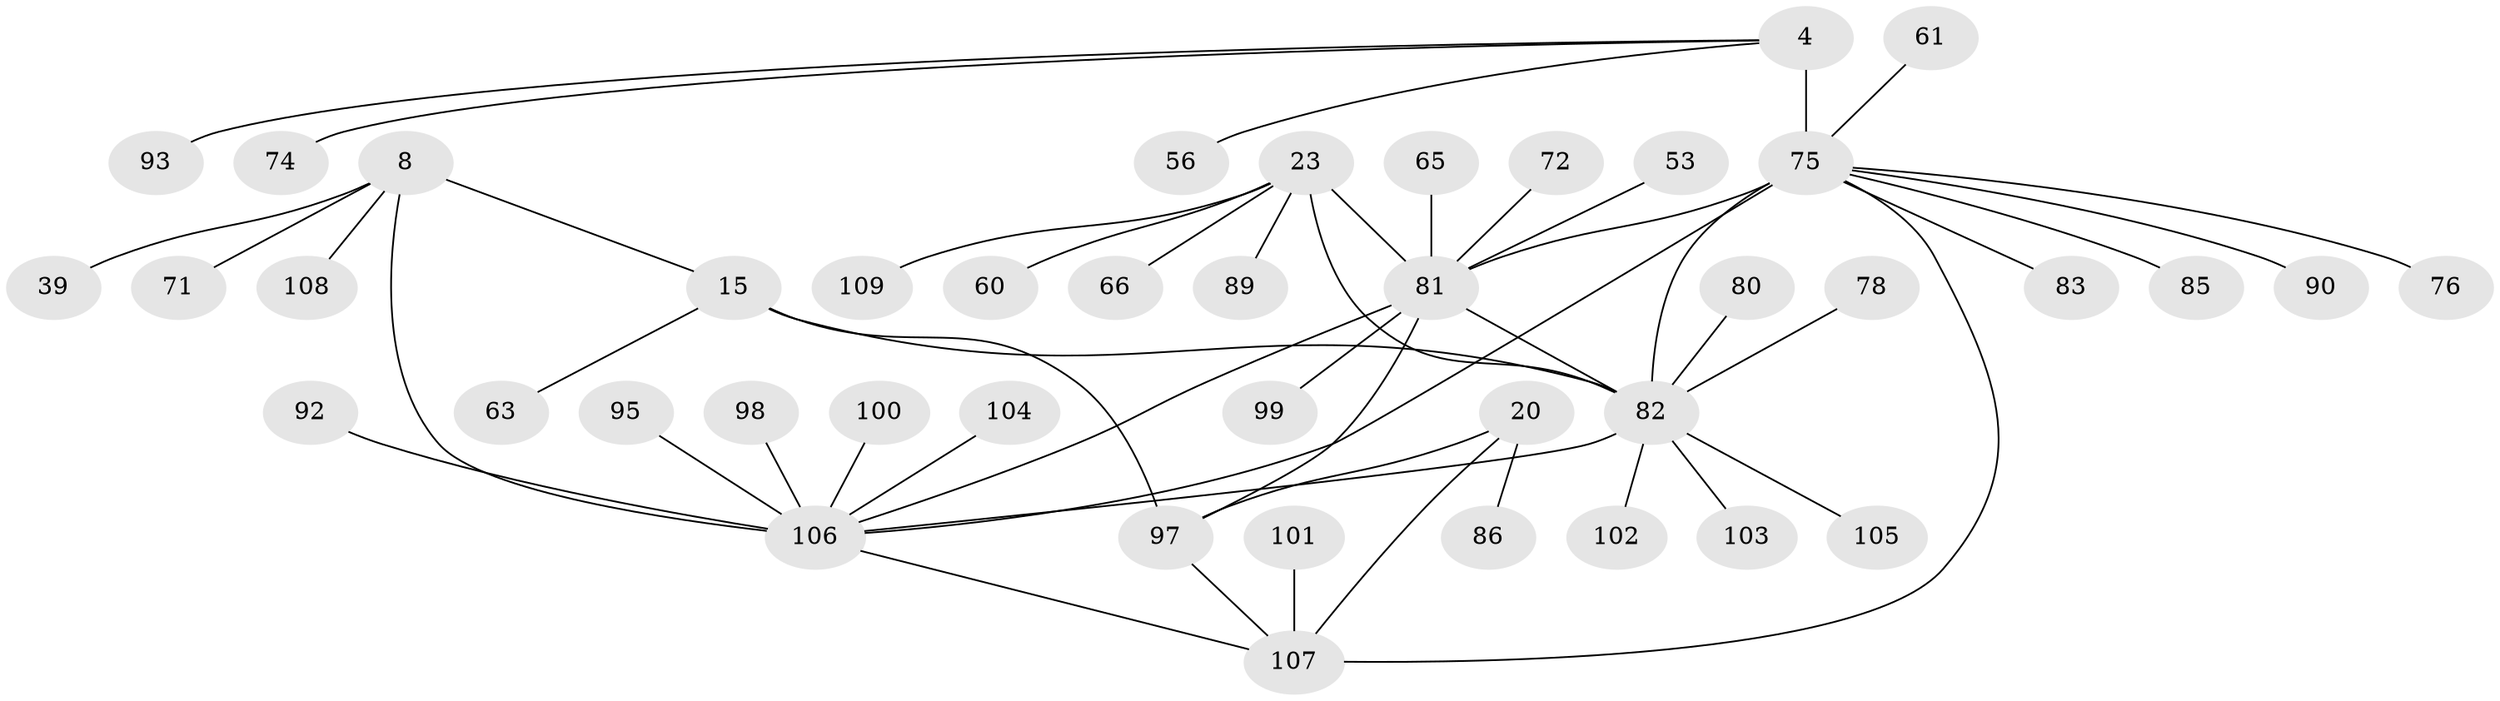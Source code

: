 // original degree distribution, {11: 0.01834862385321101, 7: 0.027522935779816515, 6: 0.027522935779816515, 5: 0.027522935779816515, 8: 0.03669724770642202, 13: 0.01834862385321101, 4: 0.01834862385321101, 9: 0.027522935779816515, 12: 0.009174311926605505, 10: 0.01834862385321101, 1: 0.6146788990825688, 3: 0.03669724770642202, 2: 0.11926605504587157}
// Generated by graph-tools (version 1.1) at 2025/58/03/04/25 21:58:25]
// undirected, 43 vertices, 51 edges
graph export_dot {
graph [start="1"]
  node [color=gray90,style=filled];
  4 [super="+3"];
  8 [super="+6"];
  15 [super="+14"];
  20 [super="+17"];
  23 [super="+22"];
  39;
  53;
  56;
  60;
  61;
  63;
  65;
  66;
  71;
  72;
  74;
  75 [super="+5+26+33+40+44+55"];
  76;
  78;
  80;
  81 [super="+24+25+28+35"];
  82 [super="+32+79+64+58+59+69+77"];
  83;
  85;
  86;
  89;
  90;
  92;
  93;
  95;
  97 [super="+54+18+29+42+48+49+50+57+70"];
  98;
  99;
  100;
  101;
  102 [super="+41"];
  103;
  104;
  105 [super="+88"];
  106 [super="+38+73+27+31+36+46+51+68+91"];
  107 [super="+94+30+45+67+84+87"];
  108 [super="+96"];
  109;
  4 -- 93;
  4 -- 56;
  4 -- 74;
  4 -- 75 [weight=6];
  8 -- 39;
  8 -- 71;
  8 -- 15;
  8 -- 108;
  8 -- 106 [weight=6];
  15 -- 63;
  15 -- 97;
  15 -- 82 [weight=6];
  20 -- 86;
  20 -- 107 [weight=2];
  20 -- 97 [weight=4];
  23 -- 66;
  23 -- 109;
  23 -- 89;
  23 -- 60;
  23 -- 82;
  23 -- 81 [weight=6];
  53 -- 81;
  61 -- 75;
  65 -- 81;
  72 -- 81;
  75 -- 76;
  75 -- 81;
  75 -- 83;
  75 -- 85;
  75 -- 90;
  75 -- 106 [weight=2];
  75 -- 107 [weight=2];
  75 -- 82 [weight=2];
  78 -- 82;
  80 -- 82;
  81 -- 99;
  81 -- 97;
  81 -- 106 [weight=2];
  81 -- 82 [weight=3];
  82 -- 106;
  82 -- 102;
  82 -- 103;
  82 -- 105;
  92 -- 106;
  95 -- 106;
  97 -- 107 [weight=2];
  98 -- 106;
  100 -- 106;
  101 -- 107;
  104 -- 106;
  106 -- 107 [weight=2];
}

